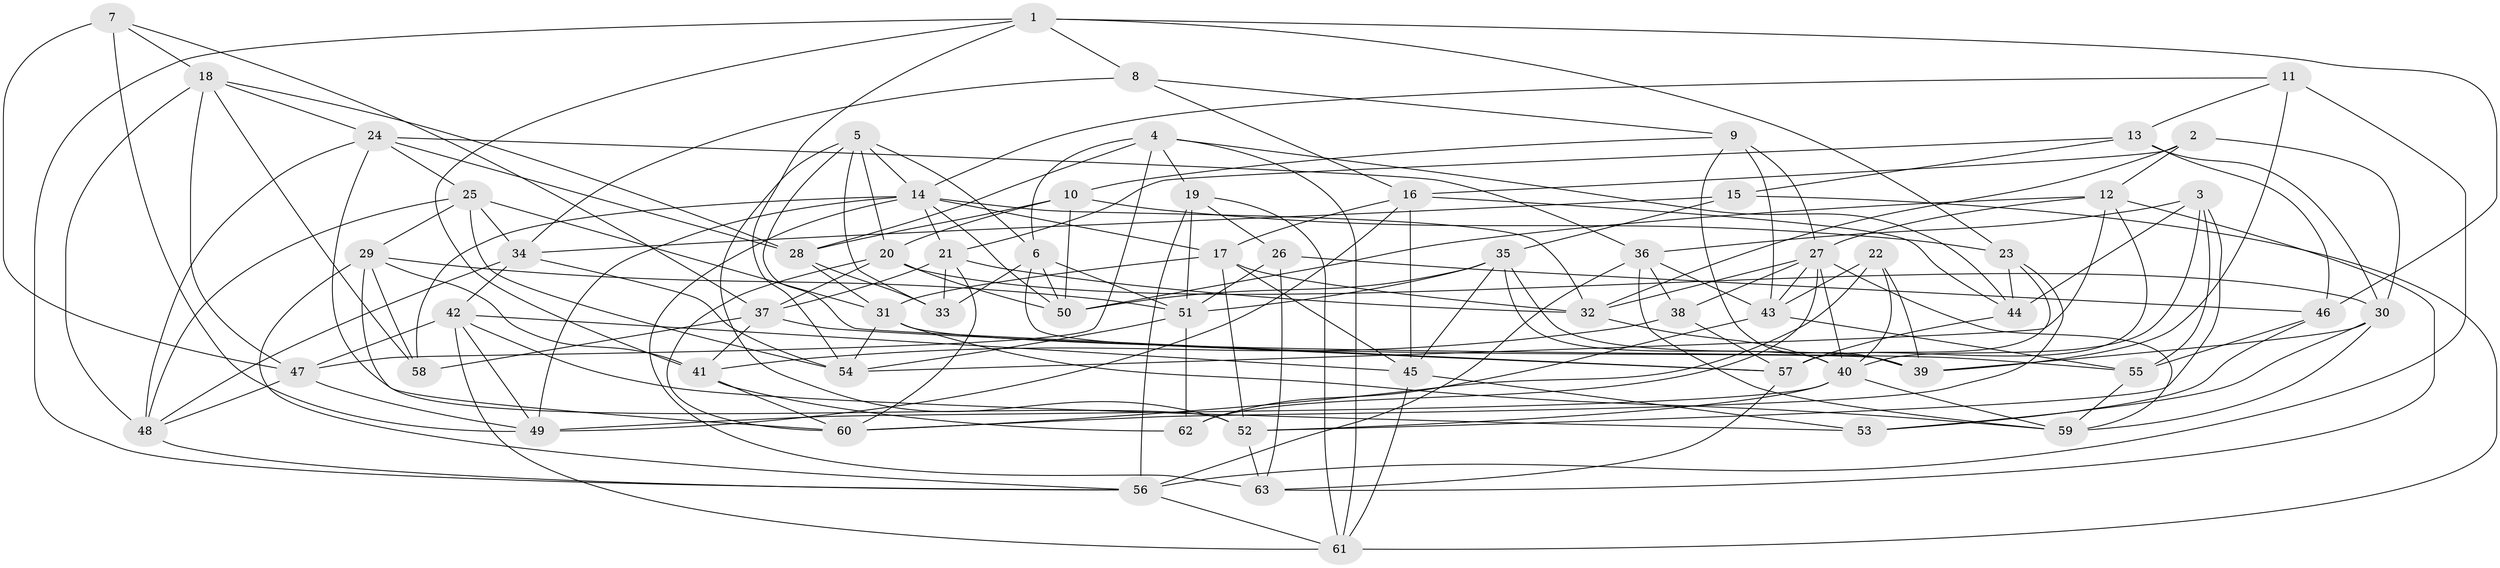 // original degree distribution, {4: 1.0}
// Generated by graph-tools (version 1.1) at 2025/02/03/09/25 03:02:57]
// undirected, 63 vertices, 177 edges
graph export_dot {
graph [start="1"]
  node [color=gray90,style=filled];
  1;
  2;
  3;
  4;
  5;
  6;
  7;
  8;
  9;
  10;
  11;
  12;
  13;
  14;
  15;
  16;
  17;
  18;
  19;
  20;
  21;
  22;
  23;
  24;
  25;
  26;
  27;
  28;
  29;
  30;
  31;
  32;
  33;
  34;
  35;
  36;
  37;
  38;
  39;
  40;
  41;
  42;
  43;
  44;
  45;
  46;
  47;
  48;
  49;
  50;
  51;
  52;
  53;
  54;
  55;
  56;
  57;
  58;
  59;
  60;
  61;
  62;
  63;
  1 -- 8 [weight=1.0];
  1 -- 23 [weight=1.0];
  1 -- 41 [weight=1.0];
  1 -- 46 [weight=1.0];
  1 -- 54 [weight=1.0];
  1 -- 56 [weight=1.0];
  2 -- 12 [weight=1.0];
  2 -- 16 [weight=1.0];
  2 -- 30 [weight=1.0];
  2 -- 32 [weight=1.0];
  3 -- 36 [weight=1.0];
  3 -- 40 [weight=1.0];
  3 -- 44 [weight=1.0];
  3 -- 52 [weight=1.0];
  3 -- 55 [weight=2.0];
  4 -- 6 [weight=1.0];
  4 -- 19 [weight=1.0];
  4 -- 28 [weight=1.0];
  4 -- 44 [weight=1.0];
  4 -- 47 [weight=1.0];
  4 -- 61 [weight=1.0];
  5 -- 6 [weight=1.0];
  5 -- 14 [weight=1.0];
  5 -- 20 [weight=1.0];
  5 -- 33 [weight=1.0];
  5 -- 52 [weight=1.0];
  5 -- 57 [weight=1.0];
  6 -- 33 [weight=1.0];
  6 -- 39 [weight=1.0];
  6 -- 50 [weight=1.0];
  6 -- 51 [weight=1.0];
  7 -- 18 [weight=1.0];
  7 -- 37 [weight=1.0];
  7 -- 47 [weight=1.0];
  7 -- 49 [weight=1.0];
  8 -- 9 [weight=1.0];
  8 -- 16 [weight=1.0];
  8 -- 34 [weight=1.0];
  9 -- 10 [weight=1.0];
  9 -- 27 [weight=2.0];
  9 -- 39 [weight=1.0];
  9 -- 43 [weight=1.0];
  10 -- 20 [weight=1.0];
  10 -- 23 [weight=2.0];
  10 -- 28 [weight=1.0];
  10 -- 50 [weight=1.0];
  11 -- 13 [weight=1.0];
  11 -- 14 [weight=1.0];
  11 -- 39 [weight=1.0];
  11 -- 56 [weight=1.0];
  12 -- 27 [weight=1.0];
  12 -- 50 [weight=1.0];
  12 -- 54 [weight=1.0];
  12 -- 57 [weight=1.0];
  12 -- 63 [weight=1.0];
  13 -- 15 [weight=1.0];
  13 -- 21 [weight=1.0];
  13 -- 30 [weight=1.0];
  13 -- 46 [weight=2.0];
  14 -- 17 [weight=1.0];
  14 -- 21 [weight=1.0];
  14 -- 32 [weight=1.0];
  14 -- 49 [weight=1.0];
  14 -- 50 [weight=1.0];
  14 -- 58 [weight=1.0];
  14 -- 63 [weight=2.0];
  15 -- 34 [weight=1.0];
  15 -- 35 [weight=1.0];
  15 -- 61 [weight=1.0];
  16 -- 17 [weight=1.0];
  16 -- 44 [weight=1.0];
  16 -- 45 [weight=1.0];
  16 -- 49 [weight=1.0];
  17 -- 31 [weight=1.0];
  17 -- 32 [weight=1.0];
  17 -- 45 [weight=1.0];
  17 -- 52 [weight=1.0];
  18 -- 24 [weight=1.0];
  18 -- 28 [weight=1.0];
  18 -- 47 [weight=1.0];
  18 -- 48 [weight=1.0];
  18 -- 58 [weight=1.0];
  19 -- 26 [weight=1.0];
  19 -- 51 [weight=1.0];
  19 -- 56 [weight=2.0];
  19 -- 61 [weight=1.0];
  20 -- 30 [weight=1.0];
  20 -- 37 [weight=1.0];
  20 -- 50 [weight=1.0];
  20 -- 60 [weight=1.0];
  21 -- 32 [weight=1.0];
  21 -- 33 [weight=1.0];
  21 -- 37 [weight=1.0];
  21 -- 60 [weight=1.0];
  22 -- 39 [weight=1.0];
  22 -- 40 [weight=1.0];
  22 -- 43 [weight=1.0];
  22 -- 60 [weight=1.0];
  23 -- 44 [weight=1.0];
  23 -- 57 [weight=1.0];
  23 -- 60 [weight=1.0];
  24 -- 25 [weight=1.0];
  24 -- 28 [weight=1.0];
  24 -- 36 [weight=1.0];
  24 -- 48 [weight=1.0];
  24 -- 52 [weight=1.0];
  25 -- 29 [weight=1.0];
  25 -- 31 [weight=1.0];
  25 -- 34 [weight=1.0];
  25 -- 48 [weight=1.0];
  25 -- 54 [weight=1.0];
  26 -- 46 [weight=1.0];
  26 -- 51 [weight=1.0];
  26 -- 63 [weight=1.0];
  27 -- 32 [weight=1.0];
  27 -- 38 [weight=1.0];
  27 -- 40 [weight=1.0];
  27 -- 43 [weight=1.0];
  27 -- 59 [weight=1.0];
  27 -- 62 [weight=2.0];
  28 -- 31 [weight=1.0];
  28 -- 33 [weight=1.0];
  29 -- 41 [weight=1.0];
  29 -- 51 [weight=1.0];
  29 -- 56 [weight=1.0];
  29 -- 58 [weight=1.0];
  29 -- 60 [weight=1.0];
  30 -- 39 [weight=1.0];
  30 -- 53 [weight=1.0];
  30 -- 59 [weight=1.0];
  31 -- 54 [weight=1.0];
  31 -- 55 [weight=1.0];
  31 -- 59 [weight=1.0];
  32 -- 40 [weight=1.0];
  34 -- 42 [weight=1.0];
  34 -- 48 [weight=1.0];
  34 -- 54 [weight=1.0];
  35 -- 39 [weight=1.0];
  35 -- 40 [weight=1.0];
  35 -- 45 [weight=1.0];
  35 -- 50 [weight=1.0];
  35 -- 51 [weight=1.0];
  36 -- 38 [weight=1.0];
  36 -- 43 [weight=1.0];
  36 -- 56 [weight=1.0];
  36 -- 59 [weight=1.0];
  37 -- 41 [weight=1.0];
  37 -- 57 [weight=1.0];
  37 -- 58 [weight=1.0];
  38 -- 41 [weight=1.0];
  38 -- 57 [weight=1.0];
  40 -- 49 [weight=1.0];
  40 -- 52 [weight=1.0];
  40 -- 59 [weight=1.0];
  41 -- 60 [weight=1.0];
  41 -- 62 [weight=1.0];
  42 -- 45 [weight=1.0];
  42 -- 47 [weight=1.0];
  42 -- 49 [weight=1.0];
  42 -- 53 [weight=1.0];
  42 -- 61 [weight=1.0];
  43 -- 55 [weight=1.0];
  43 -- 62 [weight=1.0];
  44 -- 57 [weight=2.0];
  45 -- 53 [weight=1.0];
  45 -- 61 [weight=1.0];
  46 -- 53 [weight=1.0];
  46 -- 55 [weight=1.0];
  47 -- 48 [weight=1.0];
  47 -- 49 [weight=1.0];
  48 -- 56 [weight=1.0];
  51 -- 54 [weight=1.0];
  51 -- 62 [weight=2.0];
  52 -- 63 [weight=1.0];
  55 -- 59 [weight=1.0];
  56 -- 61 [weight=1.0];
  57 -- 63 [weight=1.0];
}
